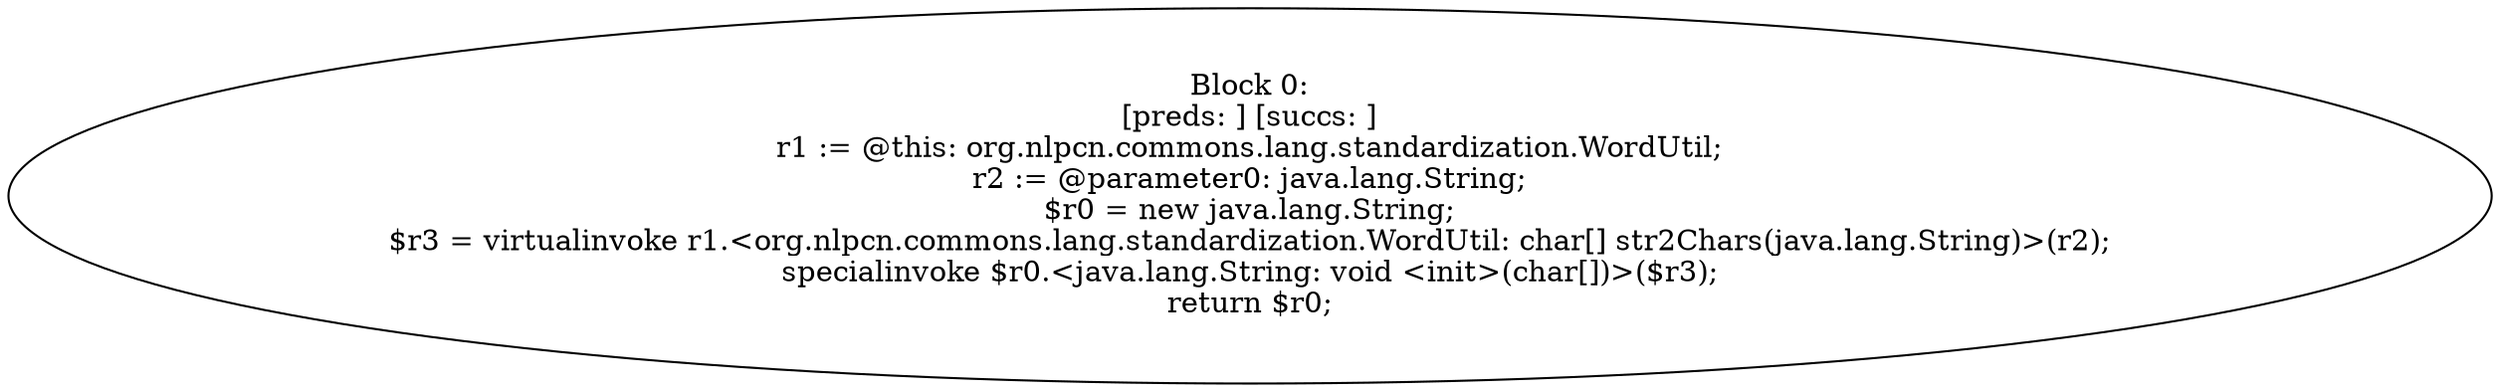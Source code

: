 digraph "unitGraph" {
    "Block 0:
[preds: ] [succs: ]
r1 := @this: org.nlpcn.commons.lang.standardization.WordUtil;
r2 := @parameter0: java.lang.String;
$r0 = new java.lang.String;
$r3 = virtualinvoke r1.<org.nlpcn.commons.lang.standardization.WordUtil: char[] str2Chars(java.lang.String)>(r2);
specialinvoke $r0.<java.lang.String: void <init>(char[])>($r3);
return $r0;
"
}
